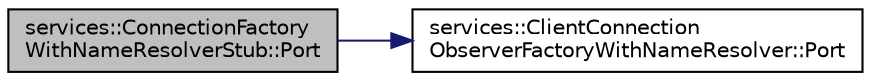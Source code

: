 digraph "services::ConnectionFactoryWithNameResolverStub::Port"
{
 // INTERACTIVE_SVG=YES
  edge [fontname="Helvetica",fontsize="10",labelfontname="Helvetica",labelfontsize="10"];
  node [fontname="Helvetica",fontsize="10",shape=record];
  rankdir="LR";
  Node16 [label="services::ConnectionFactory\lWithNameResolverStub::Port",height=0.2,width=0.4,color="black", fillcolor="grey75", style="filled", fontcolor="black"];
  Node16 -> Node17 [color="midnightblue",fontsize="10",style="solid",fontname="Helvetica"];
  Node17 [label="services::ClientConnection\lObserverFactoryWithNameResolver::Port",height=0.2,width=0.4,color="black", fillcolor="white", style="filled",URL="$de/d08/classservices_1_1_client_connection_observer_factory_with_name_resolver.html#aa037f128a6a071eb360097779422f3cb"];
}
